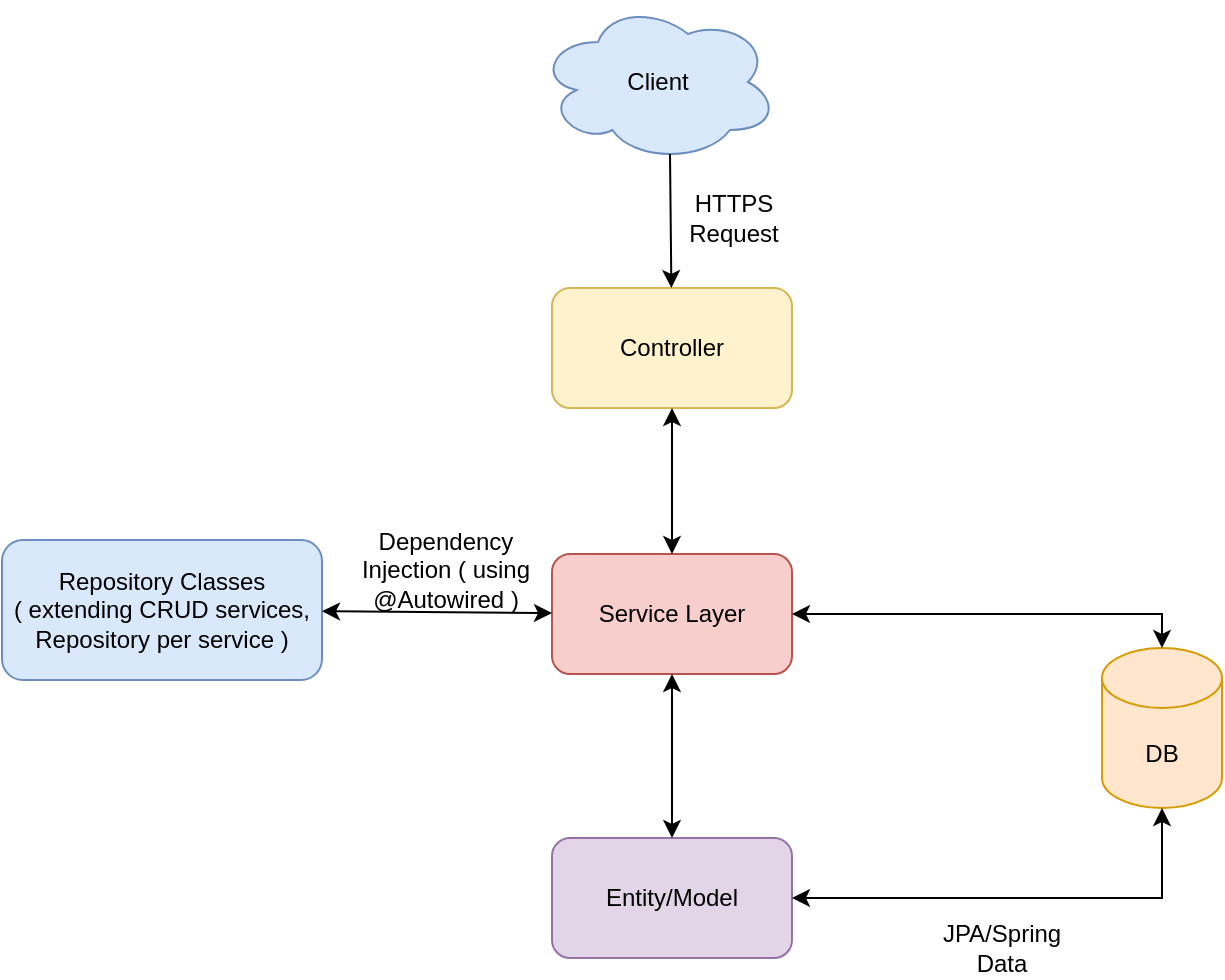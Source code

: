 <mxfile version="20.0.4" type="github">
  <diagram id="XmzOd0i7GsU5kK0hU3oJ" name="Page-1">
    <mxGraphModel dx="786" dy="423" grid="1" gridSize="10" guides="1" tooltips="1" connect="1" arrows="1" fold="1" page="1" pageScale="1" pageWidth="850" pageHeight="1100" math="0" shadow="0">
      <root>
        <mxCell id="0" />
        <mxCell id="1" parent="0" />
        <mxCell id="6_f2T-xykKqWB49IiJlx-2" value="Client" style="ellipse;shape=cloud;whiteSpace=wrap;html=1;fillColor=#dae8fc;strokeColor=#6c8ebf;" parent="1" vertex="1">
          <mxGeometry x="318" y="77" width="120" height="80" as="geometry" />
        </mxCell>
        <mxCell id="6_f2T-xykKqWB49IiJlx-3" value="Controller" style="rounded=1;whiteSpace=wrap;html=1;fillColor=#fff2cc;strokeColor=#d6b656;" parent="1" vertex="1">
          <mxGeometry x="325" y="220" width="120" height="60" as="geometry" />
        </mxCell>
        <mxCell id="6_f2T-xykKqWB49IiJlx-4" value="" style="endArrow=classic;html=1;rounded=0;exitX=0.55;exitY=0.95;exitDx=0;exitDy=0;exitPerimeter=0;" parent="1" source="6_f2T-xykKqWB49IiJlx-2" target="6_f2T-xykKqWB49IiJlx-3" edge="1">
          <mxGeometry width="50" height="50" relative="1" as="geometry">
            <mxPoint x="380" y="250" as="sourcePoint" />
            <mxPoint x="430" y="200" as="targetPoint" />
          </mxGeometry>
        </mxCell>
        <mxCell id="6_f2T-xykKqWB49IiJlx-5" value="Service Layer" style="rounded=1;whiteSpace=wrap;html=1;fillColor=#f8cecc;strokeColor=#b85450;" parent="1" vertex="1">
          <mxGeometry x="325" y="353" width="120" height="60" as="geometry" />
        </mxCell>
        <mxCell id="6_f2T-xykKqWB49IiJlx-8" value="Entity/Model" style="rounded=1;whiteSpace=wrap;html=1;fillColor=#e1d5e7;strokeColor=#9673a6;" parent="1" vertex="1">
          <mxGeometry x="325" y="495" width="120" height="60" as="geometry" />
        </mxCell>
        <mxCell id="6_f2T-xykKqWB49IiJlx-10" value="" style="endArrow=classic;startArrow=classic;html=1;rounded=0;entryX=0.5;entryY=1;entryDx=0;entryDy=0;exitX=0.5;exitY=0;exitDx=0;exitDy=0;" parent="1" source="6_f2T-xykKqWB49IiJlx-5" target="6_f2T-xykKqWB49IiJlx-3" edge="1">
          <mxGeometry width="50" height="50" relative="1" as="geometry">
            <mxPoint x="385" y="350" as="sourcePoint" />
            <mxPoint x="430" y="370" as="targetPoint" />
          </mxGeometry>
        </mxCell>
        <mxCell id="6_f2T-xykKqWB49IiJlx-11" value="" style="endArrow=classic;startArrow=classic;html=1;rounded=0;entryX=0.5;entryY=1;entryDx=0;entryDy=0;exitX=0.5;exitY=0;exitDx=0;exitDy=0;" parent="1" source="6_f2T-xykKqWB49IiJlx-8" target="6_f2T-xykKqWB49IiJlx-5" edge="1">
          <mxGeometry width="50" height="50" relative="1" as="geometry">
            <mxPoint x="385" y="500" as="sourcePoint" />
            <mxPoint x="430" y="370" as="targetPoint" />
          </mxGeometry>
        </mxCell>
        <mxCell id="6_f2T-xykKqWB49IiJlx-12" value="Repository Classes&lt;br&gt;( extending CRUD services, Repository per service )" style="rounded=1;whiteSpace=wrap;html=1;fillColor=#dae8fc;strokeColor=#6c8ebf;" parent="1" vertex="1">
          <mxGeometry x="50" y="346" width="160" height="70" as="geometry" />
        </mxCell>
        <mxCell id="6_f2T-xykKqWB49IiJlx-13" value="" style="endArrow=classic;startArrow=classic;html=1;rounded=0;" parent="1" source="6_f2T-xykKqWB49IiJlx-12" target="6_f2T-xykKqWB49IiJlx-5" edge="1">
          <mxGeometry width="50" height="50" relative="1" as="geometry">
            <mxPoint x="380" y="400" as="sourcePoint" />
            <mxPoint x="430" y="350" as="targetPoint" />
          </mxGeometry>
        </mxCell>
        <mxCell id="6_f2T-xykKqWB49IiJlx-14" value="Dependency Injection ( using @Autowired )" style="text;html=1;strokeColor=none;fillColor=none;align=center;verticalAlign=middle;whiteSpace=wrap;rounded=0;" parent="1" vertex="1">
          <mxGeometry x="227" y="346" width="90" height="30" as="geometry" />
        </mxCell>
        <mxCell id="6_f2T-xykKqWB49IiJlx-15" value="DB" style="shape=cylinder3;whiteSpace=wrap;html=1;boundedLbl=1;backgroundOutline=1;size=15;fillColor=#ffe6cc;strokeColor=#d79b00;" parent="1" vertex="1">
          <mxGeometry x="600" y="400" width="60" height="80" as="geometry" />
        </mxCell>
        <mxCell id="6_f2T-xykKqWB49IiJlx-17" value="" style="endArrow=classic;startArrow=classic;html=1;rounded=0;exitX=1;exitY=0.5;exitDx=0;exitDy=0;entryX=0.5;entryY=1;entryDx=0;entryDy=0;entryPerimeter=0;edgeStyle=orthogonalEdgeStyle;" parent="1" source="6_f2T-xykKqWB49IiJlx-8" target="6_f2T-xykKqWB49IiJlx-15" edge="1">
          <mxGeometry width="50" height="50" relative="1" as="geometry">
            <mxPoint x="490" y="510" as="sourcePoint" />
            <mxPoint x="540" y="460" as="targetPoint" />
          </mxGeometry>
        </mxCell>
        <mxCell id="6_f2T-xykKqWB49IiJlx-18" value="" style="endArrow=classic;startArrow=classic;html=1;rounded=0;exitX=1;exitY=0.5;exitDx=0;exitDy=0;entryX=0.5;entryY=0;entryDx=0;entryDy=0;entryPerimeter=0;edgeStyle=orthogonalEdgeStyle;" parent="1" source="6_f2T-xykKqWB49IiJlx-5" target="6_f2T-xykKqWB49IiJlx-15" edge="1">
          <mxGeometry width="50" height="50" relative="1" as="geometry">
            <mxPoint x="380" y="410" as="sourcePoint" />
            <mxPoint x="430" y="360" as="targetPoint" />
          </mxGeometry>
        </mxCell>
        <mxCell id="6_f2T-xykKqWB49IiJlx-19" value="HTTPS Request" style="text;html=1;strokeColor=none;fillColor=none;align=center;verticalAlign=middle;whiteSpace=wrap;rounded=0;" parent="1" vertex="1">
          <mxGeometry x="386" y="170" width="60" height="30" as="geometry" />
        </mxCell>
        <mxCell id="6_f2T-xykKqWB49IiJlx-20" value="JPA/Spring Data" style="text;html=1;strokeColor=none;fillColor=none;align=center;verticalAlign=middle;whiteSpace=wrap;rounded=0;" parent="1" vertex="1">
          <mxGeometry x="520" y="535" width="60" height="30" as="geometry" />
        </mxCell>
      </root>
    </mxGraphModel>
  </diagram>
</mxfile>
